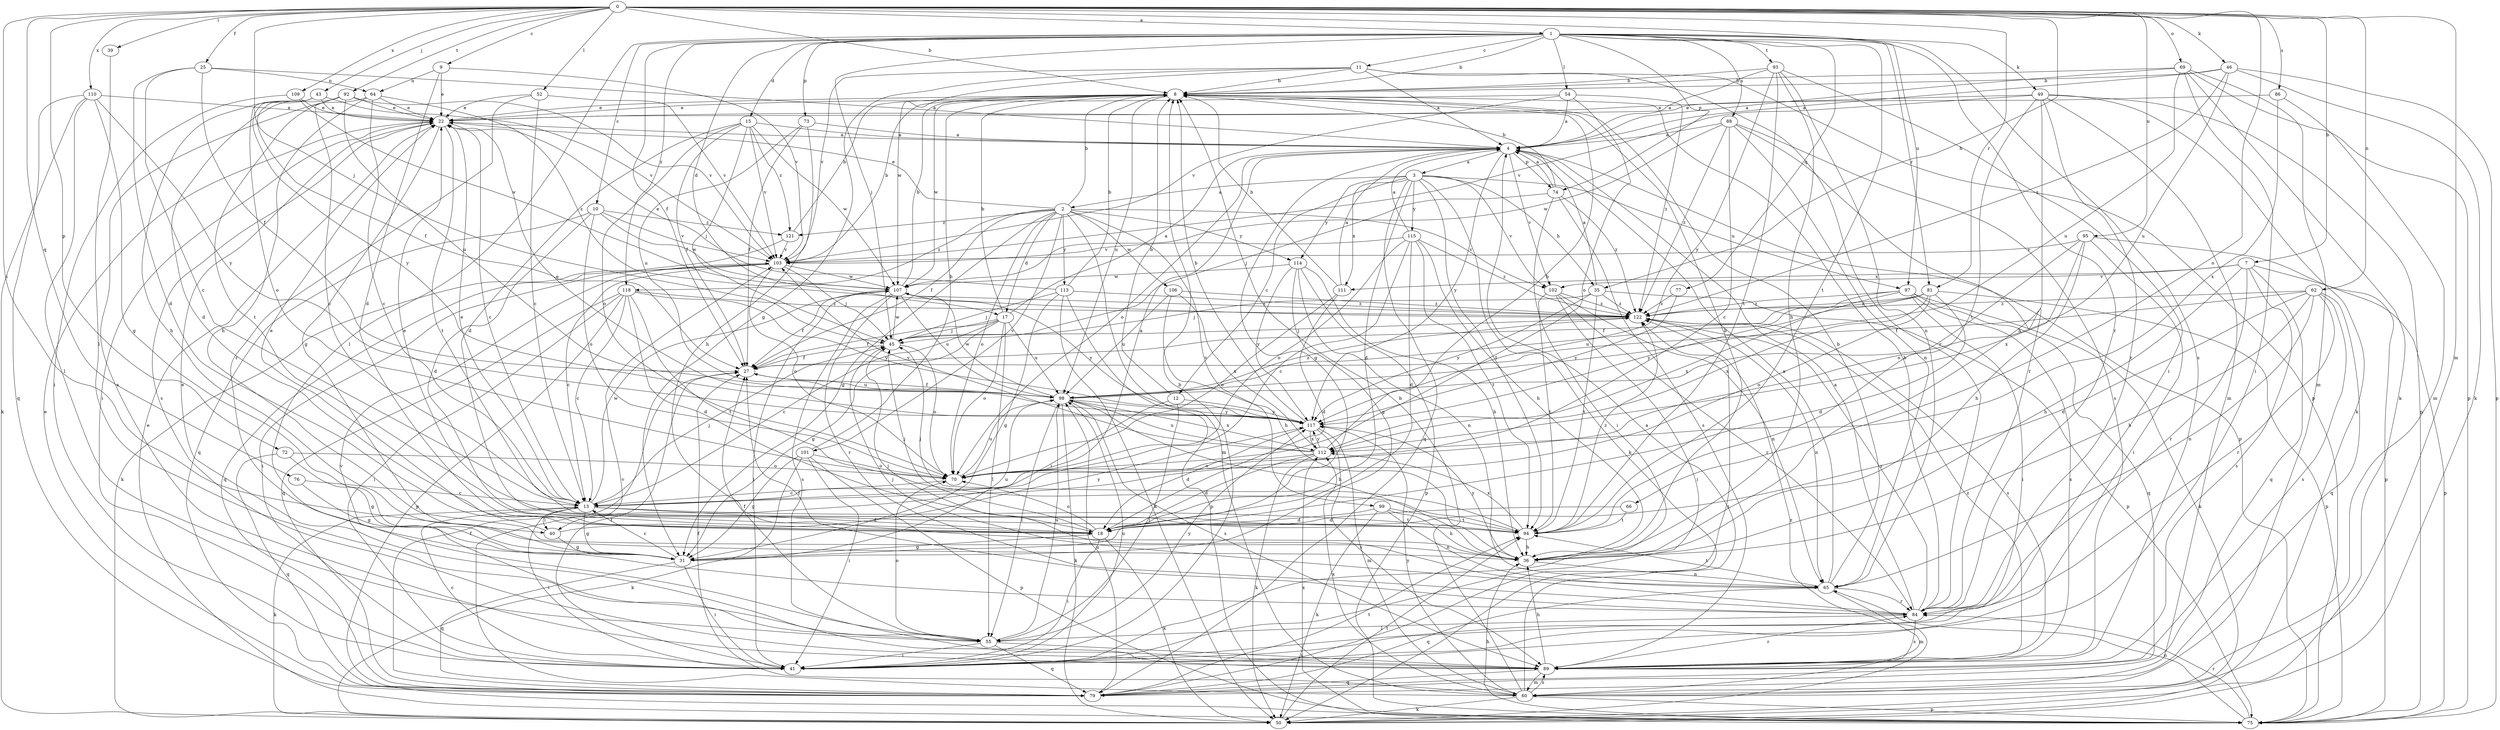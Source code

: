 strict digraph  {
0;
1;
2;
3;
4;
7;
8;
9;
10;
11;
12;
13;
15;
17;
18;
22;
25;
27;
31;
35;
36;
39;
40;
41;
43;
45;
46;
49;
50;
52;
54;
55;
60;
62;
64;
65;
66;
69;
70;
72;
73;
74;
75;
76;
77;
79;
81;
84;
86;
88;
89;
92;
93;
94;
95;
97;
98;
99;
101;
102;
103;
106;
107;
109;
110;
111;
112;
113;
114;
115;
117;
118;
121;
122;
0 -> 1  [label=a];
0 -> 7  [label=b];
0 -> 8  [label=b];
0 -> 9  [label=c];
0 -> 25  [label=f];
0 -> 35  [label=h];
0 -> 39  [label=i];
0 -> 40  [label=i];
0 -> 43  [label=j];
0 -> 45  [label=j];
0 -> 46  [label=k];
0 -> 52  [label=l];
0 -> 60  [label=m];
0 -> 62  [label=n];
0 -> 66  [label=o];
0 -> 69  [label=o];
0 -> 72  [label=p];
0 -> 76  [label=q];
0 -> 81  [label=r];
0 -> 86  [label=s];
0 -> 92  [label=t];
0 -> 95  [label=u];
0 -> 97  [label=u];
0 -> 109  [label=x];
0 -> 110  [label=x];
1 -> 8  [label=b];
1 -> 10  [label=c];
1 -> 11  [label=c];
1 -> 15  [label=d];
1 -> 17  [label=d];
1 -> 27  [label=f];
1 -> 45  [label=j];
1 -> 49  [label=k];
1 -> 54  [label=l];
1 -> 55  [label=l];
1 -> 73  [label=p];
1 -> 74  [label=p];
1 -> 77  [label=q];
1 -> 81  [label=r];
1 -> 84  [label=r];
1 -> 88  [label=s];
1 -> 89  [label=s];
1 -> 93  [label=t];
1 -> 94  [label=t];
1 -> 118  [label=z];
2 -> 8  [label=b];
2 -> 17  [label=d];
2 -> 22  [label=e];
2 -> 27  [label=f];
2 -> 31  [label=g];
2 -> 60  [label=m];
2 -> 70  [label=o];
2 -> 99  [label=v];
2 -> 101  [label=v];
2 -> 102  [label=v];
2 -> 106  [label=w];
2 -> 113  [label=y];
2 -> 114  [label=y];
2 -> 118  [label=z];
2 -> 121  [label=z];
3 -> 2  [label=a];
3 -> 12  [label=c];
3 -> 18  [label=d];
3 -> 35  [label=h];
3 -> 50  [label=k];
3 -> 79  [label=q];
3 -> 94  [label=t];
3 -> 97  [label=u];
3 -> 102  [label=v];
3 -> 111  [label=x];
3 -> 114  [label=y];
3 -> 115  [label=y];
4 -> 3  [label=a];
4 -> 31  [label=g];
4 -> 70  [label=o];
4 -> 74  [label=p];
4 -> 75  [label=p];
4 -> 102  [label=v];
4 -> 117  [label=y];
7 -> 36  [label=h];
7 -> 75  [label=p];
7 -> 79  [label=q];
7 -> 84  [label=r];
7 -> 89  [label=s];
7 -> 102  [label=v];
7 -> 111  [label=x];
8 -> 22  [label=e];
8 -> 98  [label=u];
8 -> 107  [label=w];
9 -> 18  [label=d];
9 -> 22  [label=e];
9 -> 64  [label=n];
9 -> 103  [label=v];
10 -> 18  [label=d];
10 -> 70  [label=o];
10 -> 79  [label=q];
10 -> 103  [label=v];
10 -> 107  [label=w];
10 -> 121  [label=z];
11 -> 4  [label=a];
11 -> 8  [label=b];
11 -> 31  [label=g];
11 -> 75  [label=p];
11 -> 84  [label=r];
11 -> 103  [label=v];
11 -> 107  [label=w];
12 -> 8  [label=b];
12 -> 40  [label=i];
12 -> 55  [label=l];
12 -> 117  [label=y];
13 -> 4  [label=a];
13 -> 18  [label=d];
13 -> 22  [label=e];
13 -> 31  [label=g];
13 -> 40  [label=i];
13 -> 41  [label=i];
13 -> 45  [label=j];
13 -> 50  [label=k];
13 -> 94  [label=t];
13 -> 107  [label=w];
15 -> 4  [label=a];
15 -> 18  [label=d];
15 -> 27  [label=f];
15 -> 45  [label=j];
15 -> 70  [label=o];
15 -> 103  [label=v];
15 -> 107  [label=w];
15 -> 121  [label=z];
17 -> 4  [label=a];
17 -> 8  [label=b];
17 -> 13  [label=c];
17 -> 27  [label=f];
17 -> 31  [label=g];
17 -> 45  [label=j];
17 -> 55  [label=l];
17 -> 70  [label=o];
17 -> 98  [label=u];
18 -> 31  [label=g];
18 -> 41  [label=i];
18 -> 45  [label=j];
18 -> 50  [label=k];
18 -> 70  [label=o];
22 -> 4  [label=a];
22 -> 13  [label=c];
22 -> 31  [label=g];
22 -> 41  [label=i];
22 -> 89  [label=s];
22 -> 94  [label=t];
25 -> 4  [label=a];
25 -> 13  [label=c];
25 -> 18  [label=d];
25 -> 27  [label=f];
25 -> 64  [label=n];
27 -> 98  [label=u];
31 -> 13  [label=c];
31 -> 41  [label=i];
31 -> 79  [label=q];
31 -> 98  [label=u];
35 -> 4  [label=a];
35 -> 45  [label=j];
35 -> 75  [label=p];
35 -> 94  [label=t];
35 -> 117  [label=y];
35 -> 122  [label=z];
36 -> 8  [label=b];
36 -> 65  [label=n];
36 -> 117  [label=y];
39 -> 55  [label=l];
40 -> 22  [label=e];
40 -> 31  [label=g];
40 -> 117  [label=y];
41 -> 8  [label=b];
41 -> 13  [label=c];
41 -> 27  [label=f];
41 -> 98  [label=u];
43 -> 22  [label=e];
43 -> 27  [label=f];
43 -> 36  [label=h];
43 -> 70  [label=o];
43 -> 103  [label=v];
43 -> 117  [label=y];
45 -> 27  [label=f];
45 -> 70  [label=o];
45 -> 107  [label=w];
46 -> 4  [label=a];
46 -> 8  [label=b];
46 -> 50  [label=k];
46 -> 75  [label=p];
46 -> 98  [label=u];
46 -> 122  [label=z];
49 -> 22  [label=e];
49 -> 36  [label=h];
49 -> 50  [label=k];
49 -> 60  [label=m];
49 -> 75  [label=p];
49 -> 84  [label=r];
49 -> 94  [label=t];
49 -> 103  [label=v];
50 -> 94  [label=t];
50 -> 122  [label=z];
52 -> 13  [label=c];
52 -> 22  [label=e];
52 -> 84  [label=r];
52 -> 103  [label=v];
54 -> 4  [label=a];
54 -> 22  [label=e];
54 -> 70  [label=o];
54 -> 103  [label=v];
54 -> 122  [label=z];
55 -> 22  [label=e];
55 -> 27  [label=f];
55 -> 41  [label=i];
55 -> 70  [label=o];
55 -> 79  [label=q];
55 -> 89  [label=s];
55 -> 98  [label=u];
55 -> 117  [label=y];
60 -> 4  [label=a];
60 -> 8  [label=b];
60 -> 27  [label=f];
60 -> 50  [label=k];
60 -> 75  [label=p];
60 -> 89  [label=s];
60 -> 103  [label=v];
60 -> 112  [label=x];
60 -> 117  [label=y];
62 -> 18  [label=d];
62 -> 27  [label=f];
62 -> 36  [label=h];
62 -> 65  [label=n];
62 -> 79  [label=q];
62 -> 84  [label=r];
62 -> 89  [label=s];
62 -> 122  [label=z];
64 -> 13  [label=c];
64 -> 22  [label=e];
64 -> 36  [label=h];
64 -> 89  [label=s];
64 -> 122  [label=z];
65 -> 4  [label=a];
65 -> 8  [label=b];
65 -> 45  [label=j];
65 -> 60  [label=m];
65 -> 79  [label=q];
65 -> 84  [label=r];
65 -> 94  [label=t];
66 -> 18  [label=d];
66 -> 94  [label=t];
69 -> 4  [label=a];
69 -> 8  [label=b];
69 -> 41  [label=i];
69 -> 50  [label=k];
69 -> 60  [label=m];
69 -> 75  [label=p];
69 -> 98  [label=u];
70 -> 13  [label=c];
70 -> 98  [label=u];
72 -> 31  [label=g];
72 -> 70  [label=o];
72 -> 79  [label=q];
73 -> 4  [label=a];
73 -> 27  [label=f];
73 -> 36  [label=h];
73 -> 98  [label=u];
74 -> 4  [label=a];
74 -> 8  [label=b];
74 -> 41  [label=i];
74 -> 45  [label=j];
74 -> 89  [label=s];
74 -> 122  [label=z];
75 -> 22  [label=e];
75 -> 36  [label=h];
75 -> 65  [label=n];
75 -> 84  [label=r];
75 -> 112  [label=x];
76 -> 13  [label=c];
76 -> 31  [label=g];
77 -> 117  [label=y];
77 -> 122  [label=z];
79 -> 22  [label=e];
79 -> 27  [label=f];
79 -> 94  [label=t];
79 -> 98  [label=u];
79 -> 122  [label=z];
81 -> 18  [label=d];
81 -> 70  [label=o];
81 -> 75  [label=p];
81 -> 98  [label=u];
81 -> 112  [label=x];
81 -> 117  [label=y];
81 -> 122  [label=z];
84 -> 4  [label=a];
84 -> 8  [label=b];
84 -> 27  [label=f];
84 -> 45  [label=j];
84 -> 55  [label=l];
84 -> 89  [label=s];
84 -> 122  [label=z];
86 -> 22  [label=e];
86 -> 60  [label=m];
86 -> 112  [label=x];
88 -> 4  [label=a];
88 -> 13  [label=c];
88 -> 65  [label=n];
88 -> 84  [label=r];
88 -> 89  [label=s];
88 -> 107  [label=w];
88 -> 122  [label=z];
89 -> 36  [label=h];
89 -> 60  [label=m];
89 -> 79  [label=q];
89 -> 84  [label=r];
89 -> 103  [label=v];
89 -> 122  [label=z];
92 -> 13  [label=c];
92 -> 18  [label=d];
92 -> 22  [label=e];
92 -> 94  [label=t];
92 -> 98  [label=u];
92 -> 103  [label=v];
93 -> 4  [label=a];
93 -> 8  [label=b];
93 -> 36  [label=h];
93 -> 41  [label=i];
93 -> 65  [label=n];
93 -> 94  [label=t];
93 -> 117  [label=y];
94 -> 22  [label=e];
94 -> 36  [label=h];
94 -> 45  [label=j];
94 -> 112  [label=x];
94 -> 122  [label=z];
95 -> 36  [label=h];
95 -> 41  [label=i];
95 -> 70  [label=o];
95 -> 75  [label=p];
95 -> 103  [label=v];
95 -> 112  [label=x];
97 -> 27  [label=f];
97 -> 41  [label=i];
97 -> 50  [label=k];
97 -> 79  [label=q];
97 -> 89  [label=s];
97 -> 112  [label=x];
97 -> 122  [label=z];
98 -> 27  [label=f];
98 -> 36  [label=h];
98 -> 50  [label=k];
98 -> 55  [label=l];
98 -> 89  [label=s];
98 -> 107  [label=w];
98 -> 112  [label=x];
98 -> 117  [label=y];
98 -> 122  [label=z];
99 -> 18  [label=d];
99 -> 36  [label=h];
99 -> 50  [label=k];
99 -> 65  [label=n];
99 -> 94  [label=t];
101 -> 8  [label=b];
101 -> 31  [label=g];
101 -> 41  [label=i];
101 -> 50  [label=k];
101 -> 70  [label=o];
101 -> 75  [label=p];
102 -> 41  [label=i];
102 -> 65  [label=n];
102 -> 84  [label=r];
102 -> 94  [label=t];
102 -> 122  [label=z];
103 -> 8  [label=b];
103 -> 13  [label=c];
103 -> 41  [label=i];
103 -> 45  [label=j];
103 -> 70  [label=o];
103 -> 79  [label=q];
103 -> 107  [label=w];
106 -> 36  [label=h];
106 -> 98  [label=u];
106 -> 112  [label=x];
106 -> 122  [label=z];
107 -> 8  [label=b];
107 -> 27  [label=f];
107 -> 41  [label=i];
107 -> 84  [label=r];
107 -> 89  [label=s];
107 -> 98  [label=u];
107 -> 117  [label=y];
107 -> 122  [label=z];
109 -> 22  [label=e];
109 -> 41  [label=i];
109 -> 107  [label=w];
110 -> 22  [label=e];
110 -> 31  [label=g];
110 -> 50  [label=k];
110 -> 55  [label=l];
110 -> 79  [label=q];
110 -> 117  [label=y];
111 -> 4  [label=a];
111 -> 8  [label=b];
111 -> 18  [label=d];
111 -> 70  [label=o];
112 -> 8  [label=b];
112 -> 18  [label=d];
112 -> 50  [label=k];
112 -> 70  [label=o];
112 -> 98  [label=u];
112 -> 103  [label=v];
112 -> 117  [label=y];
113 -> 8  [label=b];
113 -> 22  [label=e];
113 -> 31  [label=g];
113 -> 45  [label=j];
113 -> 50  [label=k];
113 -> 75  [label=p];
113 -> 122  [label=z];
114 -> 31  [label=g];
114 -> 36  [label=h];
114 -> 65  [label=n];
114 -> 75  [label=p];
114 -> 107  [label=w];
114 -> 117  [label=y];
115 -> 4  [label=a];
115 -> 13  [label=c];
115 -> 18  [label=d];
115 -> 36  [label=h];
115 -> 70  [label=o];
115 -> 94  [label=t];
115 -> 103  [label=v];
115 -> 122  [label=z];
117 -> 8  [label=b];
117 -> 18  [label=d];
117 -> 22  [label=e];
117 -> 60  [label=m];
117 -> 89  [label=s];
117 -> 112  [label=x];
118 -> 13  [label=c];
118 -> 18  [label=d];
118 -> 41  [label=i];
118 -> 75  [label=p];
118 -> 79  [label=q];
118 -> 94  [label=t];
118 -> 117  [label=y];
118 -> 122  [label=z];
121 -> 8  [label=b];
121 -> 50  [label=k];
121 -> 103  [label=v];
122 -> 45  [label=j];
122 -> 65  [label=n];
122 -> 89  [label=s];
}
